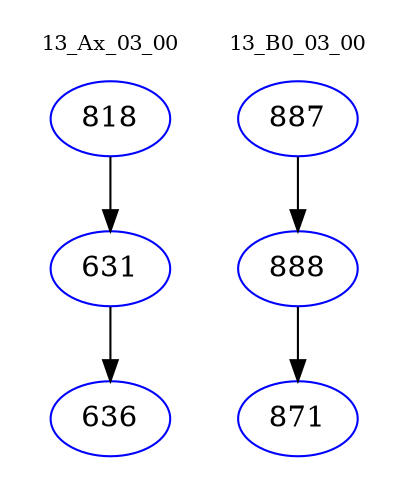 digraph{
subgraph cluster_0 {
color = white
label = "13_Ax_03_00";
fontsize=10;
T0_818 [label="818", color="blue"]
T0_818 -> T0_631 [color="black"]
T0_631 [label="631", color="blue"]
T0_631 -> T0_636 [color="black"]
T0_636 [label="636", color="blue"]
}
subgraph cluster_1 {
color = white
label = "13_B0_03_00";
fontsize=10;
T1_887 [label="887", color="blue"]
T1_887 -> T1_888 [color="black"]
T1_888 [label="888", color="blue"]
T1_888 -> T1_871 [color="black"]
T1_871 [label="871", color="blue"]
}
}
